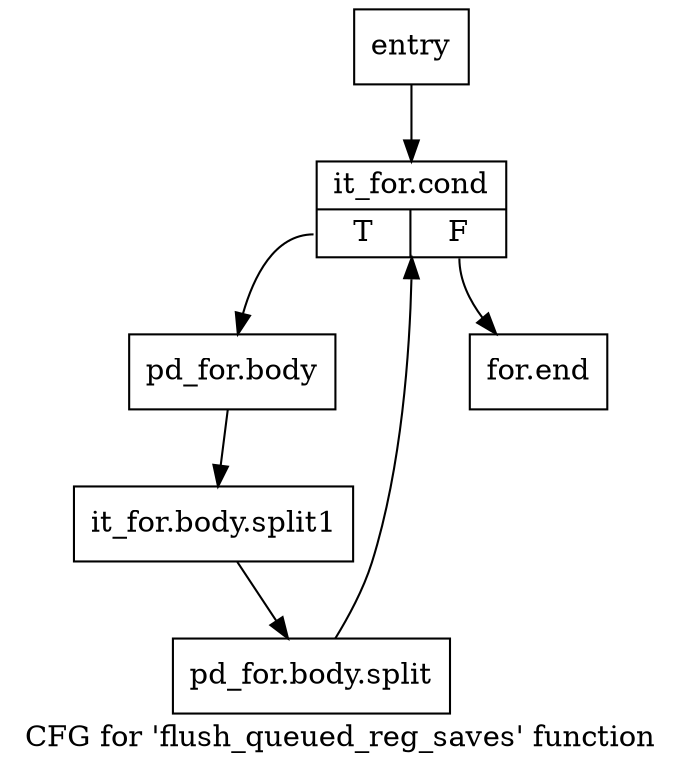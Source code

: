 digraph "CFG for 'flush_queued_reg_saves' function" {
	label="CFG for 'flush_queued_reg_saves' function";

	Node0x3bcef10 [shape=record,label="{entry}"];
	Node0x3bcef10 -> Node0x3bcef60;
	Node0x3bcef60 [shape=record,label="{it_for.cond|{<s0>T|<s1>F}}"];
	Node0x3bcef60:s0 -> Node0x3bcefb0;
	Node0x3bcef60:s1 -> Node0x3bcf000;
	Node0x3bcefb0 [shape=record,label="{pd_for.body}"];
	Node0x3bcefb0 -> Node0xc9119a0;
	Node0xc9119a0 [shape=record,label="{it_for.body.split1}"];
	Node0xc9119a0 -> Node0xc912050;
	Node0xc912050 [shape=record,label="{pd_for.body.split}"];
	Node0xc912050 -> Node0x3bcef60;
	Node0x3bcf000 [shape=record,label="{for.end}"];
}
